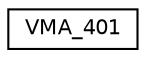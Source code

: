 digraph "Graphical Class Hierarchy"
{
  edge [fontname="Helvetica",fontsize="10",labelfontname="Helvetica",labelfontsize="10"];
  node [fontname="Helvetica",fontsize="10",shape=record];
  rankdir="LR";
  Node0 [label="VMA_401",height=0.2,width=0.4,color="black", fillcolor="white", style="filled",URL="$classVMA__401.html",tooltip="A class for the VMA 401 stepper motor. "];
}
